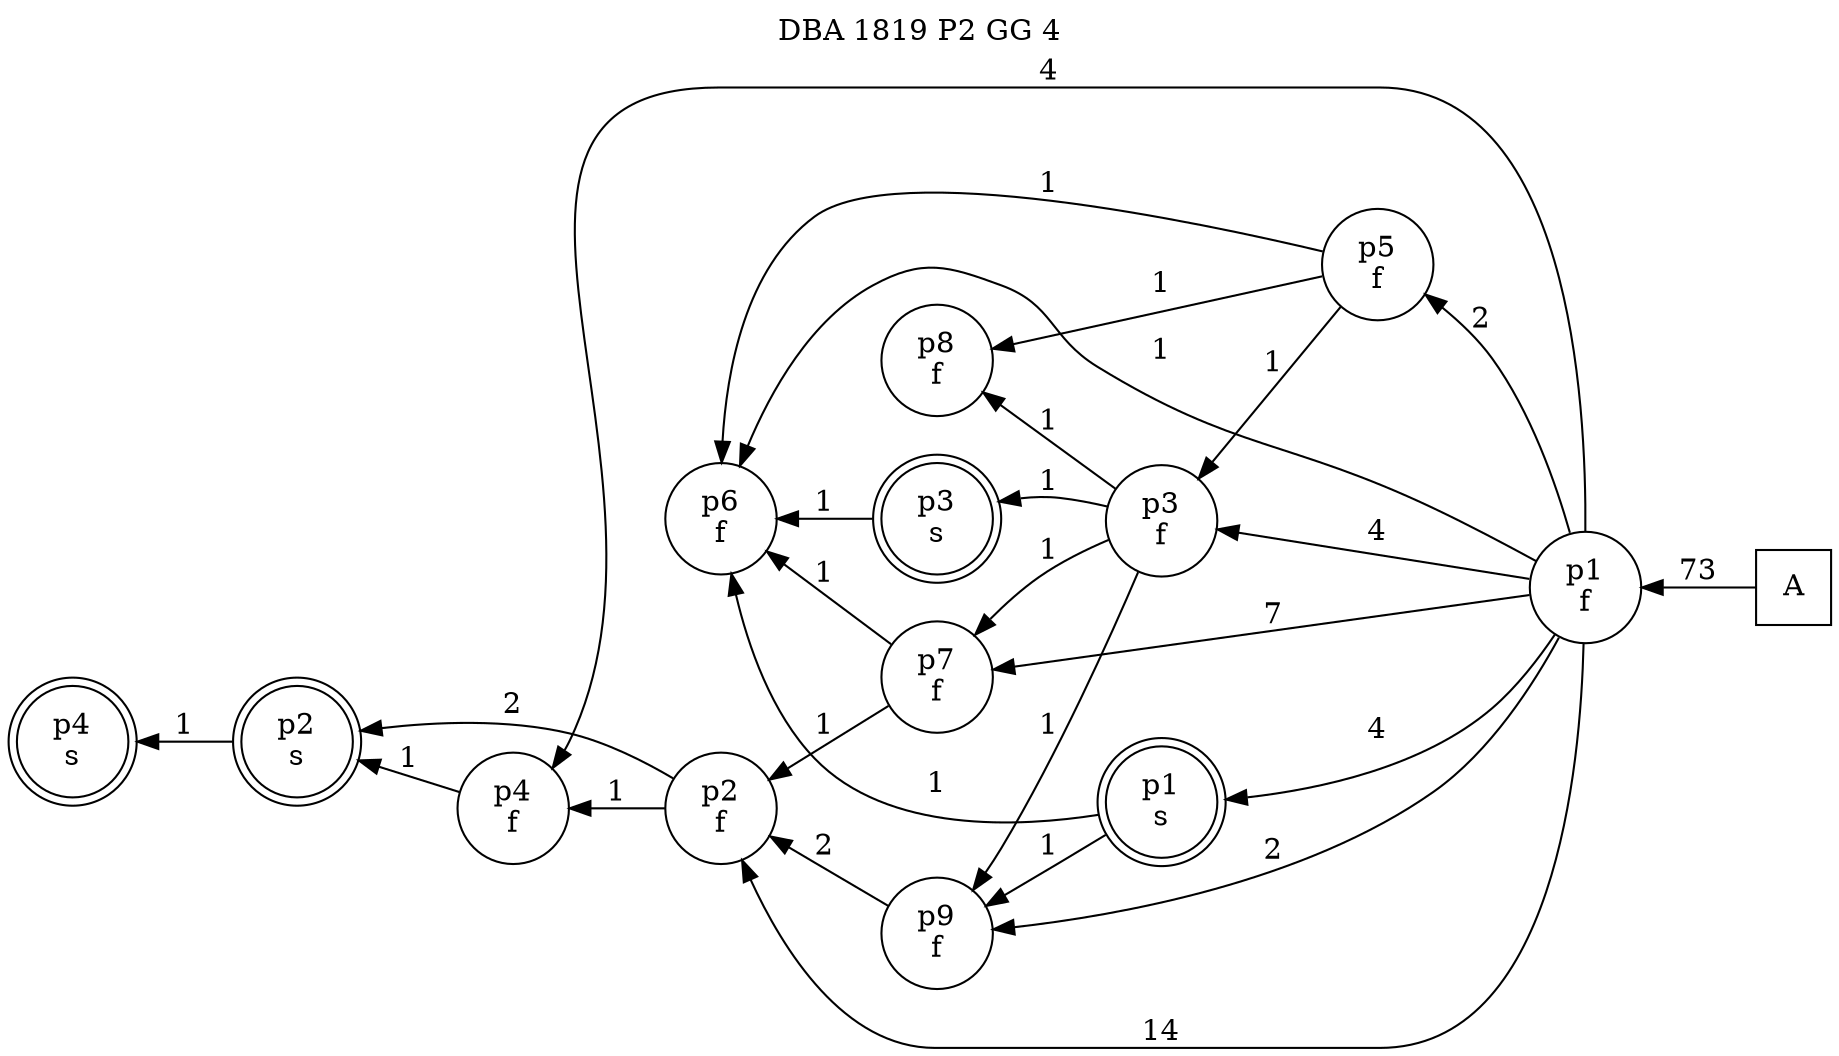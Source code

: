 digraph DBA_1819_P2_GG_4_GOOD {
labelloc="tl"
label= " DBA 1819 P2 GG 4 "
rankdir="RL";
"A" [shape="square" label="A"]
"p1_f" [shape="circle" label="p1
f"]
"p2_f" [shape="circle" label="p2
f"]
"p7_f" [shape="circle" label="p7
f"]
"p5_f" [shape="circle" label="p5
f"]
"p6_f" [shape="circle" label="p6
f"]
"p9_f" [shape="circle" label="p9
f"]
"p3_f" [shape="circle" label="p3
f"]
"p4_f" [shape="circle" label="p4
f"]
"p8_f" [shape="circle" label="p8
f"]
"p2_s" [shape="doublecircle" label="p2
s"]
"p1_s" [shape="doublecircle" label="p1
s"]
"p3_s" [shape="doublecircle" label="p3
s"]
"p4_s" [shape="doublecircle" label="p4
s"]
"A" -> "p1_f" [ label=73]
"p1_f" -> "p2_f" [ label=14]
"p1_f" -> "p7_f" [ label=7]
"p1_f" -> "p5_f" [ label=2]
"p1_f" -> "p6_f" [ label=1]
"p1_f" -> "p9_f" [ label=2]
"p1_f" -> "p3_f" [ label=4]
"p1_f" -> "p4_f" [ label=4]
"p1_f" -> "p1_s" [ label=4]
"p2_f" -> "p4_f" [ label=1]
"p2_f" -> "p2_s" [ label=2]
"p7_f" -> "p2_f" [ label=1]
"p7_f" -> "p6_f" [ label=1]
"p5_f" -> "p6_f" [ label=1]
"p5_f" -> "p3_f" [ label=1]
"p5_f" -> "p8_f" [ label=1]
"p9_f" -> "p2_f" [ label=2]
"p3_f" -> "p7_f" [ label=1]
"p3_f" -> "p9_f" [ label=1]
"p3_f" -> "p8_f" [ label=1]
"p3_f" -> "p3_s" [ label=1]
"p4_f" -> "p2_s" [ label=1]
"p2_s" -> "p4_s" [ label=1]
"p1_s" -> "p6_f" [ label=1]
"p1_s" -> "p9_f" [ label=1]
"p3_s" -> "p6_f" [ label=1]
}
